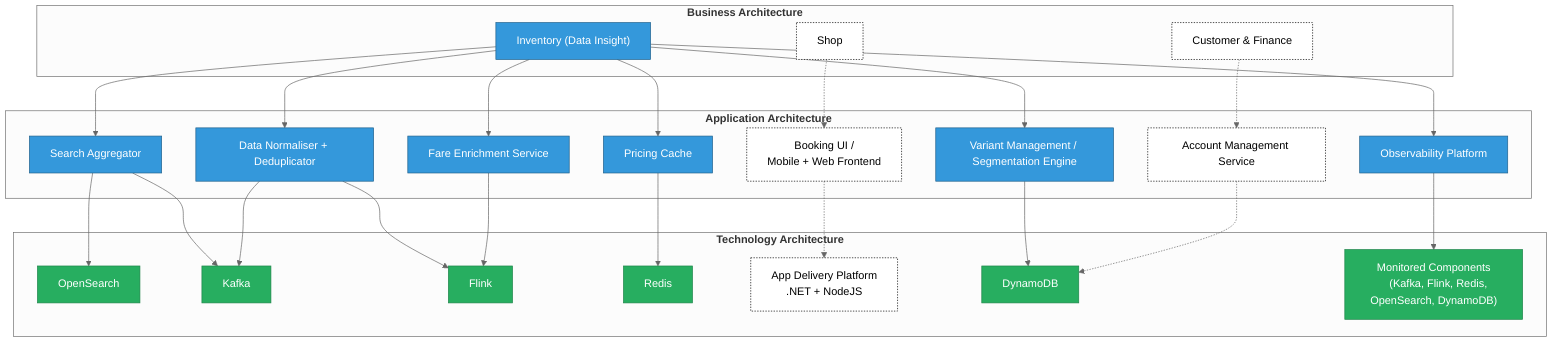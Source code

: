 ---
config:
  theme: neutral
---
flowchart TB
  subgraph Business_Capabilities["<span style='font-size:16px'><b>Business Architecture</b></span>"]
    direction TB
    A1[Customer & Finance]:::grey
    A2[Shop]:::grey
    A3["Inventory (Data Insight)"]:::primary
  end
  subgraph Application_Services["<span style='font-size:16px'><b>Application Architecture</b></span>"]
    direction TB
    B1[Account Management Service]:::grey
    B2[Booking UI / 
    Mobile + Web Frontend]:::grey
    B3[Pricing Cache]:::primary
    B4[Search Aggregator]:::primary
    B5[Data Normaliser + Deduplicator]:::primary
    B6[Fare Enrichment Service]:::primary
    B7[Variant Management / Segmentation Engine]:::primary
    B8[Observability Platform]:::primary
  end
  subgraph Technology_Enablers["<span style='font-size:16px'><b>Technology Architecture</b></span>"]
    direction TB
    C1[OpenSearch]:::infra
    C2[Kafka]:::infra
    C3[Flink]:::infra
    C4[Redis]:::infra
    C5[App Delivery Platform
    .NET + NodeJS]:::grey
    C6[DynamoDB]:::infra
    C_OBS["Monitored Components
    (Kafka, Flink, Redis, OpenSearch, DynamoDB)"]:::infra
  end
  A1 -.-> B1
  A2 -.-> B2
  A3 --> B3
  A3 --> B4
  A3 --> B5
  A3 --> B6
  A3 --> B7
  A3 --> B8
  B3 --> C4
  B4 --> C2
  B4 --> C1
  B5 --> C2
  B5 --> C3
  B6 --> C3
  B7 --> C6
  B8 --> C_OBS
  B2 -.-> C5
  B1 -.-> C6
  classDef primary fill:#3498db,color:#fff,stroke:#21618c;
  classDef grey fill:#ecf0f1,color:#555;
  classDef infra fill:#27ae60,color:#fff,stroke:#1e8449;
  classDef uncertain stroke:#000000,stroke-dasharray:2 2,fill:#ffffff,color:#000;

class A1 uncertain
class A2 uncertain
class B1 uncertain
class B2 uncertain
class C5 uncertain